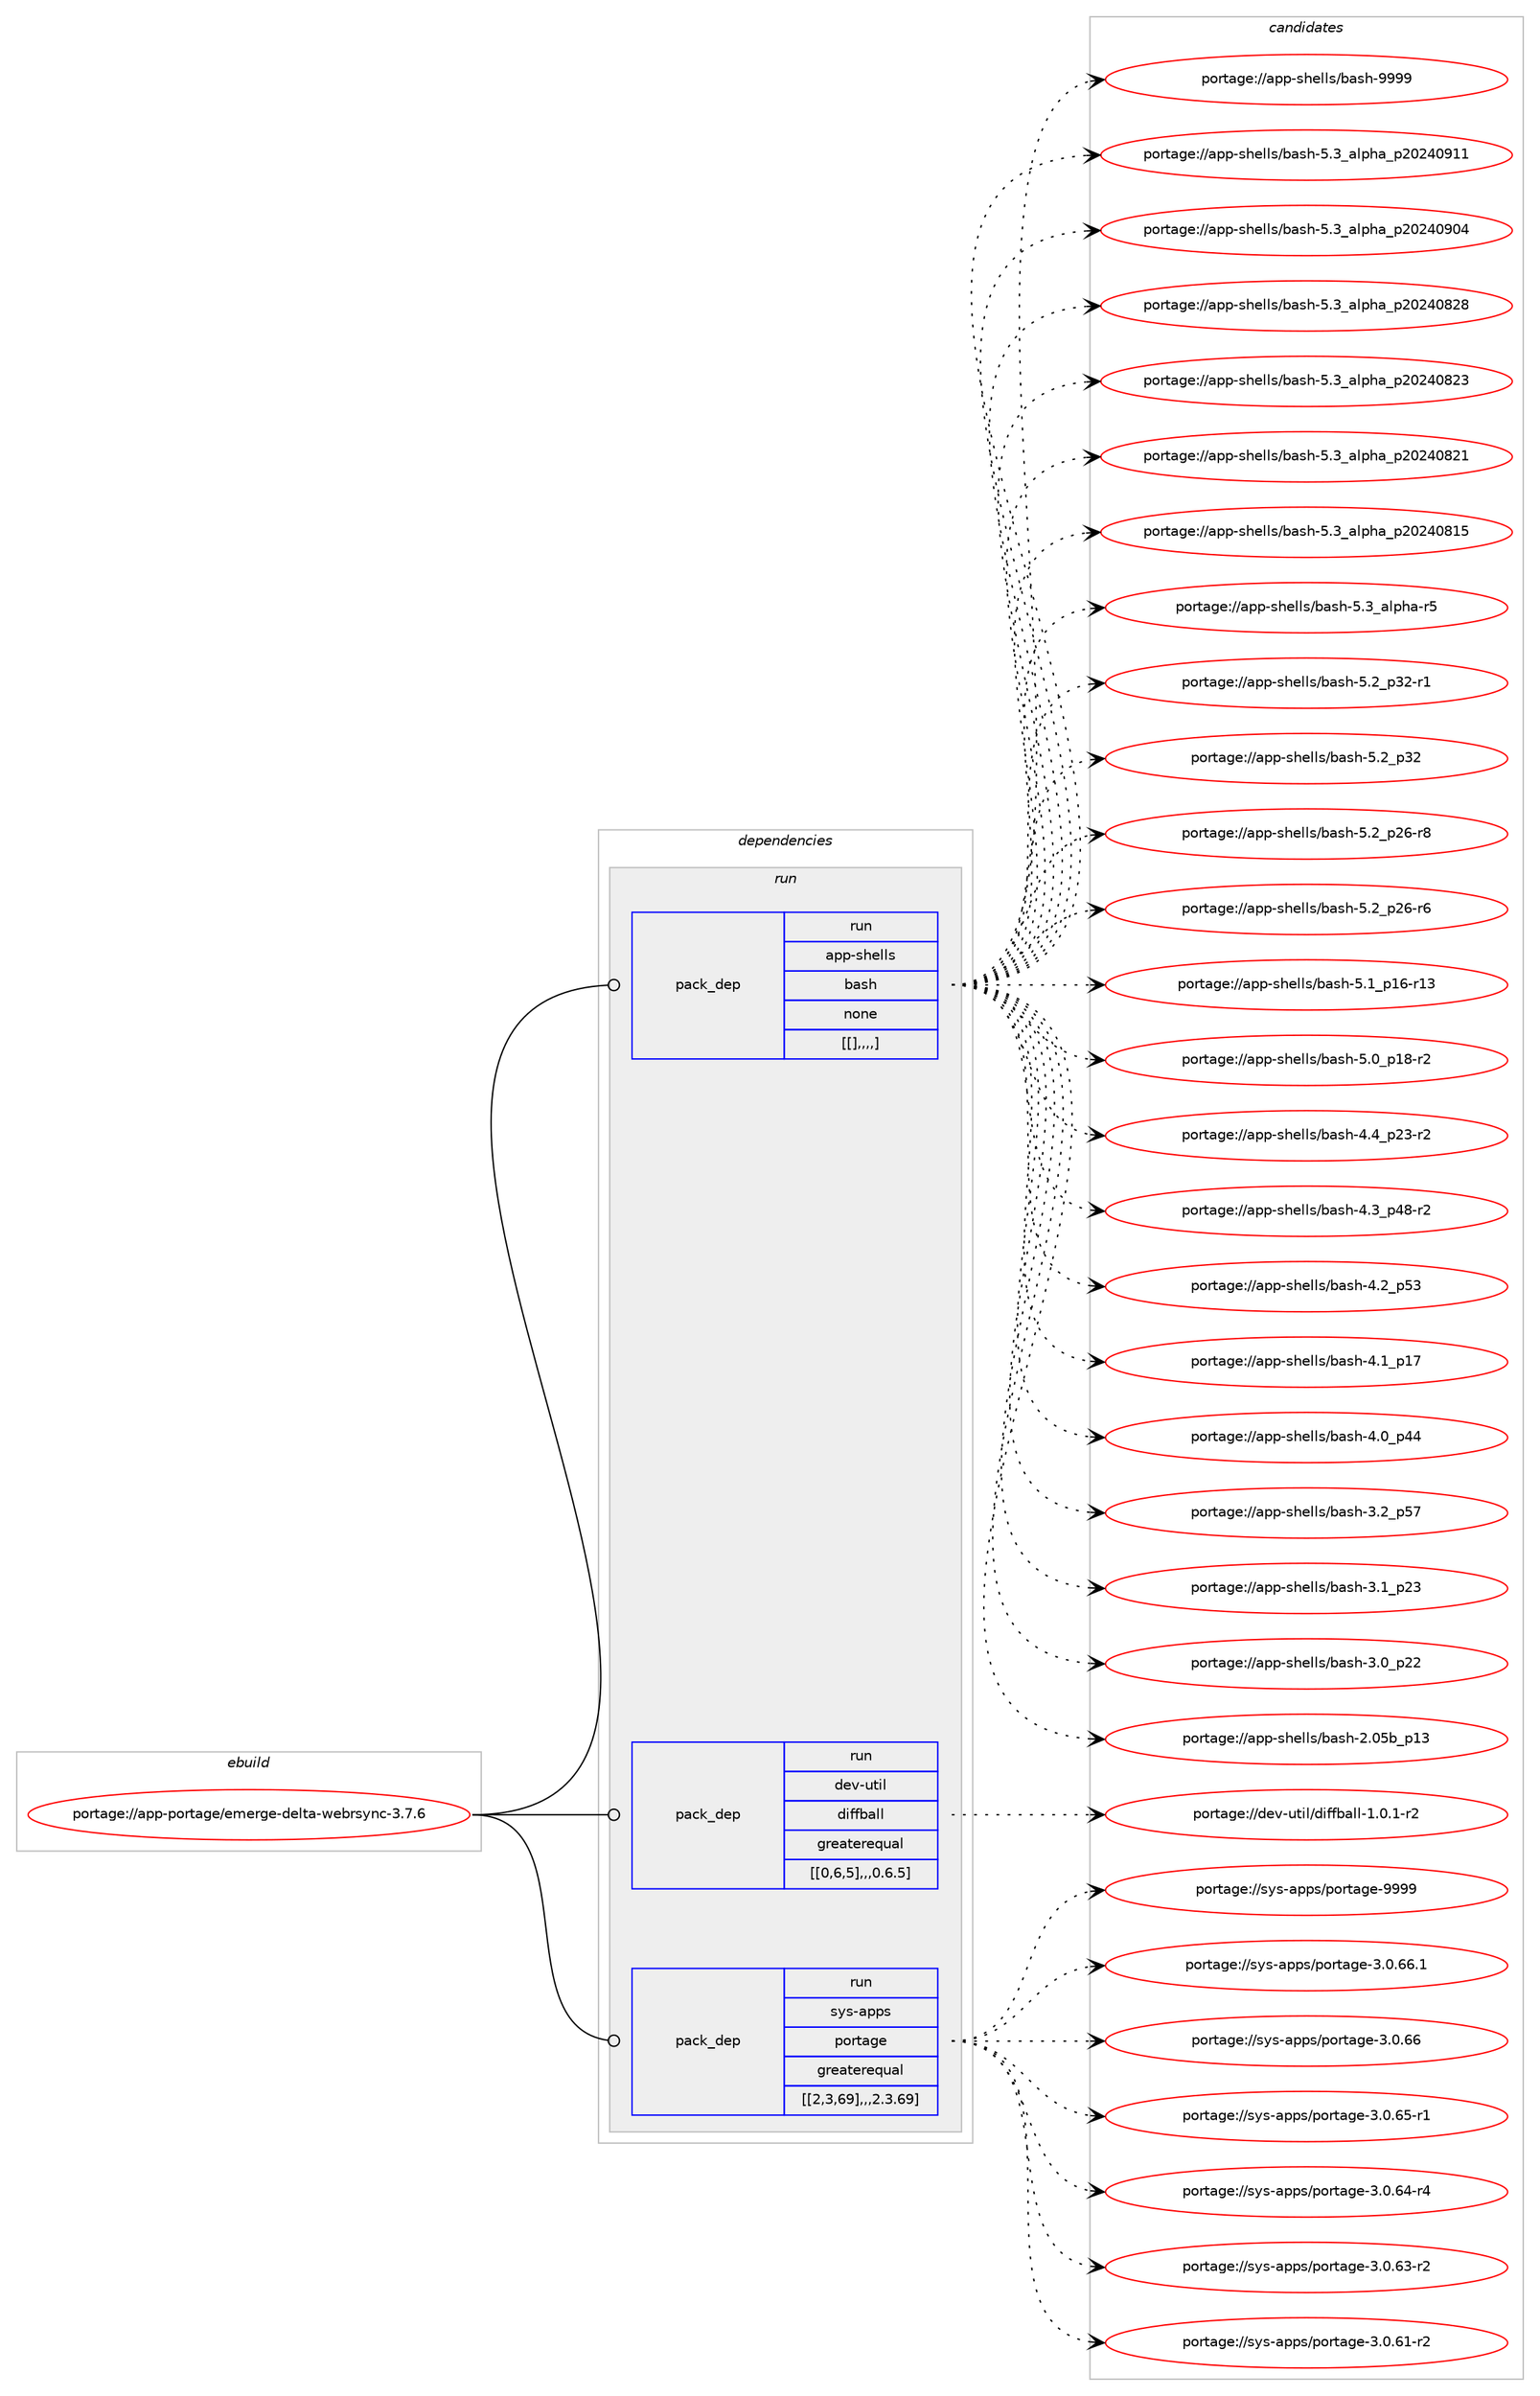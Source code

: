 digraph prolog {

# *************
# Graph options
# *************

newrank=true;
concentrate=true;
compound=true;
graph [rankdir=LR,fontname=Helvetica,fontsize=10,ranksep=1.5];#, ranksep=2.5, nodesep=0.2];
edge  [arrowhead=vee];
node  [fontname=Helvetica,fontsize=10];

# **********
# The ebuild
# **********

subgraph cluster_leftcol {
color=gray;
label=<<i>ebuild</i>>;
id [label="portage://app-portage/emerge-delta-webrsync-3.7.6", color=red, width=4, href="../app-portage/emerge-delta-webrsync-3.7.6.svg"];
}

# ****************
# The dependencies
# ****************

subgraph cluster_midcol {
color=gray;
label=<<i>dependencies</i>>;
subgraph cluster_compile {
fillcolor="#eeeeee";
style=filled;
label=<<i>compile</i>>;
}
subgraph cluster_compileandrun {
fillcolor="#eeeeee";
style=filled;
label=<<i>compile and run</i>>;
}
subgraph cluster_run {
fillcolor="#eeeeee";
style=filled;
label=<<i>run</i>>;
subgraph pack35967 {
dependency50791 [label=<<TABLE BORDER="0" CELLBORDER="1" CELLSPACING="0" CELLPADDING="4" WIDTH="220"><TR><TD ROWSPAN="6" CELLPADDING="30">pack_dep</TD></TR><TR><TD WIDTH="110">run</TD></TR><TR><TD>app-shells</TD></TR><TR><TD>bash</TD></TR><TR><TD>none</TD></TR><TR><TD>[[],,,,]</TD></TR></TABLE>>, shape=none, color=blue];
}
id:e -> dependency50791:w [weight=20,style="solid",arrowhead="odot"];
subgraph pack35968 {
dependency50792 [label=<<TABLE BORDER="0" CELLBORDER="1" CELLSPACING="0" CELLPADDING="4" WIDTH="220"><TR><TD ROWSPAN="6" CELLPADDING="30">pack_dep</TD></TR><TR><TD WIDTH="110">run</TD></TR><TR><TD>dev-util</TD></TR><TR><TD>diffball</TD></TR><TR><TD>greaterequal</TD></TR><TR><TD>[[0,6,5],,,0.6.5]</TD></TR></TABLE>>, shape=none, color=blue];
}
id:e -> dependency50792:w [weight=20,style="solid",arrowhead="odot"];
subgraph pack35969 {
dependency50793 [label=<<TABLE BORDER="0" CELLBORDER="1" CELLSPACING="0" CELLPADDING="4" WIDTH="220"><TR><TD ROWSPAN="6" CELLPADDING="30">pack_dep</TD></TR><TR><TD WIDTH="110">run</TD></TR><TR><TD>sys-apps</TD></TR><TR><TD>portage</TD></TR><TR><TD>greaterequal</TD></TR><TR><TD>[[2,3,69],,,2.3.69]</TD></TR></TABLE>>, shape=none, color=blue];
}
id:e -> dependency50793:w [weight=20,style="solid",arrowhead="odot"];
}
}

# **************
# The candidates
# **************

subgraph cluster_choices {
rank=same;
color=gray;
label=<<i>candidates</i>>;

subgraph choice35967 {
color=black;
nodesep=1;
choice97112112451151041011081081154798971151044557575757 [label="portage://app-shells/bash-9999", color=red, width=4,href="../app-shells/bash-9999.svg"];
choice971121124511510410110810811547989711510445534651959710811210497951125048505248574949 [label="portage://app-shells/bash-5.3_alpha_p20240911", color=red, width=4,href="../app-shells/bash-5.3_alpha_p20240911.svg"];
choice971121124511510410110810811547989711510445534651959710811210497951125048505248574852 [label="portage://app-shells/bash-5.3_alpha_p20240904", color=red, width=4,href="../app-shells/bash-5.3_alpha_p20240904.svg"];
choice971121124511510410110810811547989711510445534651959710811210497951125048505248565056 [label="portage://app-shells/bash-5.3_alpha_p20240828", color=red, width=4,href="../app-shells/bash-5.3_alpha_p20240828.svg"];
choice971121124511510410110810811547989711510445534651959710811210497951125048505248565051 [label="portage://app-shells/bash-5.3_alpha_p20240823", color=red, width=4,href="../app-shells/bash-5.3_alpha_p20240823.svg"];
choice971121124511510410110810811547989711510445534651959710811210497951125048505248565049 [label="portage://app-shells/bash-5.3_alpha_p20240821", color=red, width=4,href="../app-shells/bash-5.3_alpha_p20240821.svg"];
choice971121124511510410110810811547989711510445534651959710811210497951125048505248564953 [label="portage://app-shells/bash-5.3_alpha_p20240815", color=red, width=4,href="../app-shells/bash-5.3_alpha_p20240815.svg"];
choice9711211245115104101108108115479897115104455346519597108112104974511453 [label="portage://app-shells/bash-5.3_alpha-r5", color=red, width=4,href="../app-shells/bash-5.3_alpha-r5.svg"];
choice9711211245115104101108108115479897115104455346509511251504511449 [label="portage://app-shells/bash-5.2_p32-r1", color=red, width=4,href="../app-shells/bash-5.2_p32-r1.svg"];
choice971121124511510410110810811547989711510445534650951125150 [label="portage://app-shells/bash-5.2_p32", color=red, width=4,href="../app-shells/bash-5.2_p32.svg"];
choice9711211245115104101108108115479897115104455346509511250544511456 [label="portage://app-shells/bash-5.2_p26-r8", color=red, width=4,href="../app-shells/bash-5.2_p26-r8.svg"];
choice9711211245115104101108108115479897115104455346509511250544511454 [label="portage://app-shells/bash-5.2_p26-r6", color=red, width=4,href="../app-shells/bash-5.2_p26-r6.svg"];
choice971121124511510410110810811547989711510445534649951124954451144951 [label="portage://app-shells/bash-5.1_p16-r13", color=red, width=4,href="../app-shells/bash-5.1_p16-r13.svg"];
choice9711211245115104101108108115479897115104455346489511249564511450 [label="portage://app-shells/bash-5.0_p18-r2", color=red, width=4,href="../app-shells/bash-5.0_p18-r2.svg"];
choice9711211245115104101108108115479897115104455246529511250514511450 [label="portage://app-shells/bash-4.4_p23-r2", color=red, width=4,href="../app-shells/bash-4.4_p23-r2.svg"];
choice9711211245115104101108108115479897115104455246519511252564511450 [label="portage://app-shells/bash-4.3_p48-r2", color=red, width=4,href="../app-shells/bash-4.3_p48-r2.svg"];
choice971121124511510410110810811547989711510445524650951125351 [label="portage://app-shells/bash-4.2_p53", color=red, width=4,href="../app-shells/bash-4.2_p53.svg"];
choice971121124511510410110810811547989711510445524649951124955 [label="portage://app-shells/bash-4.1_p17", color=red, width=4,href="../app-shells/bash-4.1_p17.svg"];
choice971121124511510410110810811547989711510445524648951125252 [label="portage://app-shells/bash-4.0_p44", color=red, width=4,href="../app-shells/bash-4.0_p44.svg"];
choice971121124511510410110810811547989711510445514650951125355 [label="portage://app-shells/bash-3.2_p57", color=red, width=4,href="../app-shells/bash-3.2_p57.svg"];
choice971121124511510410110810811547989711510445514649951125051 [label="portage://app-shells/bash-3.1_p23", color=red, width=4,href="../app-shells/bash-3.1_p23.svg"];
choice971121124511510410110810811547989711510445514648951125050 [label="portage://app-shells/bash-3.0_p22", color=red, width=4,href="../app-shells/bash-3.0_p22.svg"];
choice9711211245115104101108108115479897115104455046485398951124951 [label="portage://app-shells/bash-2.05b_p13", color=red, width=4,href="../app-shells/bash-2.05b_p13.svg"];
dependency50791:e -> choice97112112451151041011081081154798971151044557575757:w [style=dotted,weight="100"];
dependency50791:e -> choice971121124511510410110810811547989711510445534651959710811210497951125048505248574949:w [style=dotted,weight="100"];
dependency50791:e -> choice971121124511510410110810811547989711510445534651959710811210497951125048505248574852:w [style=dotted,weight="100"];
dependency50791:e -> choice971121124511510410110810811547989711510445534651959710811210497951125048505248565056:w [style=dotted,weight="100"];
dependency50791:e -> choice971121124511510410110810811547989711510445534651959710811210497951125048505248565051:w [style=dotted,weight="100"];
dependency50791:e -> choice971121124511510410110810811547989711510445534651959710811210497951125048505248565049:w [style=dotted,weight="100"];
dependency50791:e -> choice971121124511510410110810811547989711510445534651959710811210497951125048505248564953:w [style=dotted,weight="100"];
dependency50791:e -> choice9711211245115104101108108115479897115104455346519597108112104974511453:w [style=dotted,weight="100"];
dependency50791:e -> choice9711211245115104101108108115479897115104455346509511251504511449:w [style=dotted,weight="100"];
dependency50791:e -> choice971121124511510410110810811547989711510445534650951125150:w [style=dotted,weight="100"];
dependency50791:e -> choice9711211245115104101108108115479897115104455346509511250544511456:w [style=dotted,weight="100"];
dependency50791:e -> choice9711211245115104101108108115479897115104455346509511250544511454:w [style=dotted,weight="100"];
dependency50791:e -> choice971121124511510410110810811547989711510445534649951124954451144951:w [style=dotted,weight="100"];
dependency50791:e -> choice9711211245115104101108108115479897115104455346489511249564511450:w [style=dotted,weight="100"];
dependency50791:e -> choice9711211245115104101108108115479897115104455246529511250514511450:w [style=dotted,weight="100"];
dependency50791:e -> choice9711211245115104101108108115479897115104455246519511252564511450:w [style=dotted,weight="100"];
dependency50791:e -> choice971121124511510410110810811547989711510445524650951125351:w [style=dotted,weight="100"];
dependency50791:e -> choice971121124511510410110810811547989711510445524649951124955:w [style=dotted,weight="100"];
dependency50791:e -> choice971121124511510410110810811547989711510445524648951125252:w [style=dotted,weight="100"];
dependency50791:e -> choice971121124511510410110810811547989711510445514650951125355:w [style=dotted,weight="100"];
dependency50791:e -> choice971121124511510410110810811547989711510445514649951125051:w [style=dotted,weight="100"];
dependency50791:e -> choice971121124511510410110810811547989711510445514648951125050:w [style=dotted,weight="100"];
dependency50791:e -> choice9711211245115104101108108115479897115104455046485398951124951:w [style=dotted,weight="100"];
}
subgraph choice35968 {
color=black;
nodesep=1;
choice100101118451171161051084710010510210298971081084549464846494511450 [label="portage://dev-util/diffball-1.0.1-r2", color=red, width=4,href="../dev-util/diffball-1.0.1-r2.svg"];
dependency50792:e -> choice100101118451171161051084710010510210298971081084549464846494511450:w [style=dotted,weight="100"];
}
subgraph choice35969 {
color=black;
nodesep=1;
choice115121115459711211211547112111114116971031014557575757 [label="portage://sys-apps/portage-9999", color=red, width=4,href="../sys-apps/portage-9999.svg"];
choice11512111545971121121154711211111411697103101455146484654544649 [label="portage://sys-apps/portage-3.0.66.1", color=red, width=4,href="../sys-apps/portage-3.0.66.1.svg"];
choice1151211154597112112115471121111141169710310145514648465454 [label="portage://sys-apps/portage-3.0.66", color=red, width=4,href="../sys-apps/portage-3.0.66.svg"];
choice11512111545971121121154711211111411697103101455146484654534511449 [label="portage://sys-apps/portage-3.0.65-r1", color=red, width=4,href="../sys-apps/portage-3.0.65-r1.svg"];
choice11512111545971121121154711211111411697103101455146484654524511452 [label="portage://sys-apps/portage-3.0.64-r4", color=red, width=4,href="../sys-apps/portage-3.0.64-r4.svg"];
choice11512111545971121121154711211111411697103101455146484654514511450 [label="portage://sys-apps/portage-3.0.63-r2", color=red, width=4,href="../sys-apps/portage-3.0.63-r2.svg"];
choice11512111545971121121154711211111411697103101455146484654494511450 [label="portage://sys-apps/portage-3.0.61-r2", color=red, width=4,href="../sys-apps/portage-3.0.61-r2.svg"];
dependency50793:e -> choice115121115459711211211547112111114116971031014557575757:w [style=dotted,weight="100"];
dependency50793:e -> choice11512111545971121121154711211111411697103101455146484654544649:w [style=dotted,weight="100"];
dependency50793:e -> choice1151211154597112112115471121111141169710310145514648465454:w [style=dotted,weight="100"];
dependency50793:e -> choice11512111545971121121154711211111411697103101455146484654534511449:w [style=dotted,weight="100"];
dependency50793:e -> choice11512111545971121121154711211111411697103101455146484654524511452:w [style=dotted,weight="100"];
dependency50793:e -> choice11512111545971121121154711211111411697103101455146484654514511450:w [style=dotted,weight="100"];
dependency50793:e -> choice11512111545971121121154711211111411697103101455146484654494511450:w [style=dotted,weight="100"];
}
}

}
